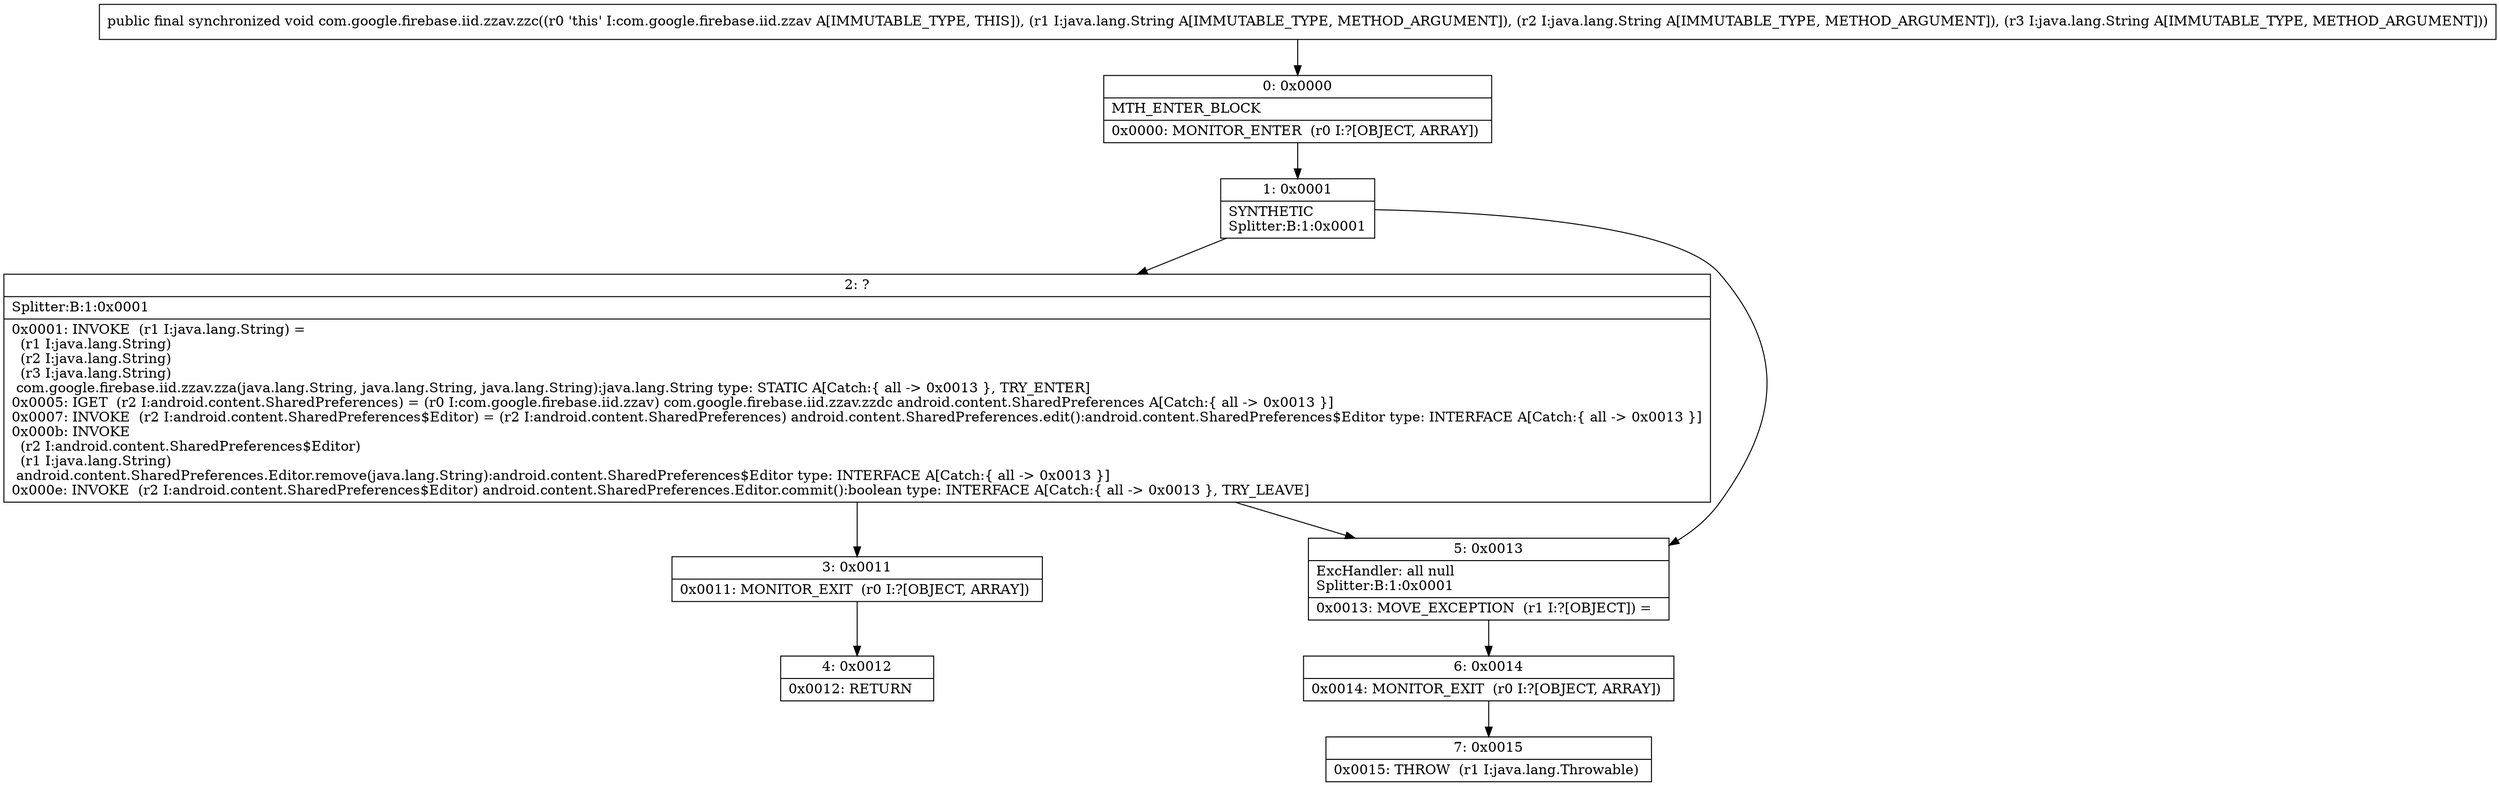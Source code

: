 digraph "CFG forcom.google.firebase.iid.zzav.zzc(Ljava\/lang\/String;Ljava\/lang\/String;Ljava\/lang\/String;)V" {
Node_0 [shape=record,label="{0\:\ 0x0000|MTH_ENTER_BLOCK\l|0x0000: MONITOR_ENTER  (r0 I:?[OBJECT, ARRAY]) \l}"];
Node_1 [shape=record,label="{1\:\ 0x0001|SYNTHETIC\lSplitter:B:1:0x0001\l}"];
Node_2 [shape=record,label="{2\:\ ?|Splitter:B:1:0x0001\l|0x0001: INVOKE  (r1 I:java.lang.String) = \l  (r1 I:java.lang.String)\l  (r2 I:java.lang.String)\l  (r3 I:java.lang.String)\l com.google.firebase.iid.zzav.zza(java.lang.String, java.lang.String, java.lang.String):java.lang.String type: STATIC A[Catch:\{ all \-\> 0x0013 \}, TRY_ENTER]\l0x0005: IGET  (r2 I:android.content.SharedPreferences) = (r0 I:com.google.firebase.iid.zzav) com.google.firebase.iid.zzav.zzdc android.content.SharedPreferences A[Catch:\{ all \-\> 0x0013 \}]\l0x0007: INVOKE  (r2 I:android.content.SharedPreferences$Editor) = (r2 I:android.content.SharedPreferences) android.content.SharedPreferences.edit():android.content.SharedPreferences$Editor type: INTERFACE A[Catch:\{ all \-\> 0x0013 \}]\l0x000b: INVOKE  \l  (r2 I:android.content.SharedPreferences$Editor)\l  (r1 I:java.lang.String)\l android.content.SharedPreferences.Editor.remove(java.lang.String):android.content.SharedPreferences$Editor type: INTERFACE A[Catch:\{ all \-\> 0x0013 \}]\l0x000e: INVOKE  (r2 I:android.content.SharedPreferences$Editor) android.content.SharedPreferences.Editor.commit():boolean type: INTERFACE A[Catch:\{ all \-\> 0x0013 \}, TRY_LEAVE]\l}"];
Node_3 [shape=record,label="{3\:\ 0x0011|0x0011: MONITOR_EXIT  (r0 I:?[OBJECT, ARRAY]) \l}"];
Node_4 [shape=record,label="{4\:\ 0x0012|0x0012: RETURN   \l}"];
Node_5 [shape=record,label="{5\:\ 0x0013|ExcHandler: all null\lSplitter:B:1:0x0001\l|0x0013: MOVE_EXCEPTION  (r1 I:?[OBJECT]) =  \l}"];
Node_6 [shape=record,label="{6\:\ 0x0014|0x0014: MONITOR_EXIT  (r0 I:?[OBJECT, ARRAY]) \l}"];
Node_7 [shape=record,label="{7\:\ 0x0015|0x0015: THROW  (r1 I:java.lang.Throwable) \l}"];
MethodNode[shape=record,label="{public final synchronized void com.google.firebase.iid.zzav.zzc((r0 'this' I:com.google.firebase.iid.zzav A[IMMUTABLE_TYPE, THIS]), (r1 I:java.lang.String A[IMMUTABLE_TYPE, METHOD_ARGUMENT]), (r2 I:java.lang.String A[IMMUTABLE_TYPE, METHOD_ARGUMENT]), (r3 I:java.lang.String A[IMMUTABLE_TYPE, METHOD_ARGUMENT])) }"];
MethodNode -> Node_0;
Node_0 -> Node_1;
Node_1 -> Node_2;
Node_1 -> Node_5;
Node_2 -> Node_3;
Node_2 -> Node_5;
Node_3 -> Node_4;
Node_5 -> Node_6;
Node_6 -> Node_7;
}

